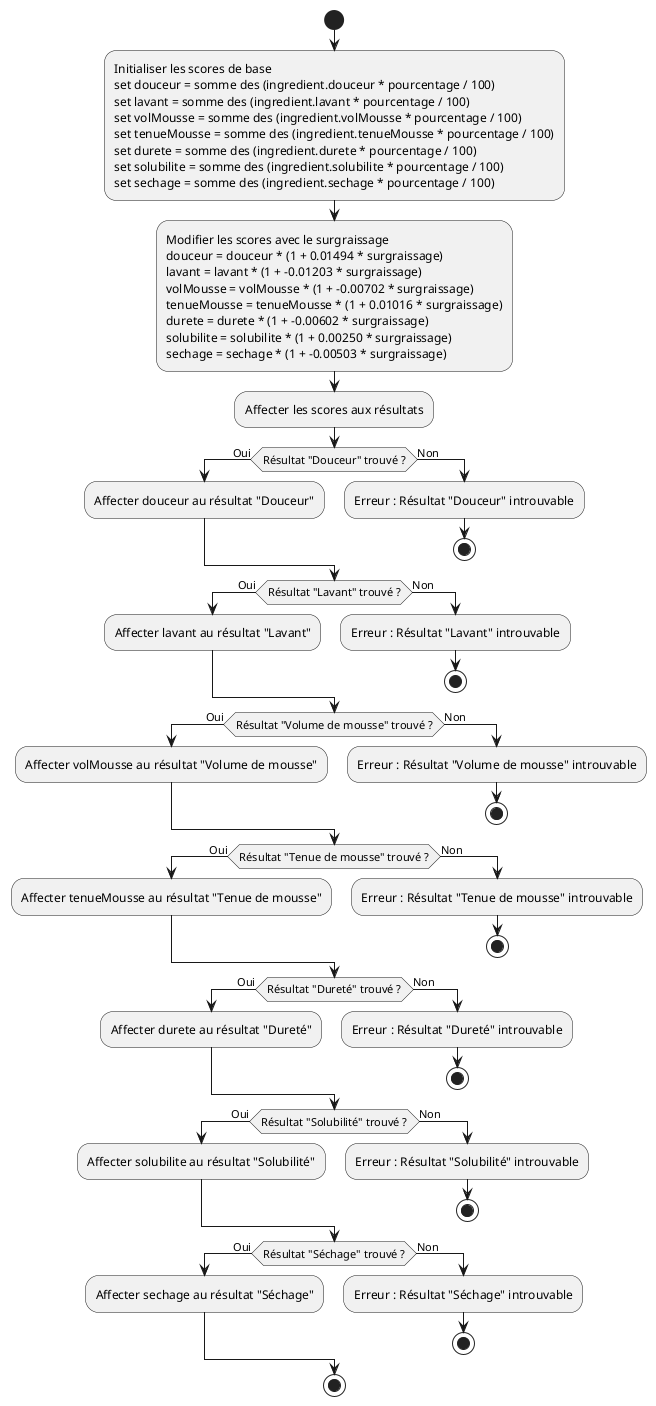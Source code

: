 @startuml
start

:Initialiser les scores de base
set douceur = somme des (ingredient.douceur * pourcentage / 100)
set lavant = somme des (ingredient.lavant * pourcentage / 100)
set volMousse = somme des (ingredient.volMousse * pourcentage / 100)
set tenueMousse = somme des (ingredient.tenueMousse * pourcentage / 100)
set durete = somme des (ingredient.durete * pourcentage / 100)
set solubilite = somme des (ingredient.solubilite * pourcentage / 100)
set sechage = somme des (ingredient.sechage * pourcentage / 100);

:Modifier les scores avec le surgraissage
douceur = douceur * (1 + 0.01494 * surgraissage)
lavant = lavant * (1 + -0.01203 * surgraissage)
volMousse = volMousse * (1 + -0.00702 * surgraissage)
tenueMousse = tenueMousse * (1 + 0.01016 * surgraissage)
durete = durete * (1 + -0.00602 * surgraissage)
solubilite = solubilite * (1 + 0.00250 * surgraissage)
sechage = sechage * (1 + -0.00503 * surgraissage);

:Affecter les scores aux résultats;
if (Résultat "Douceur" trouvé ?) then (Oui)
    :Affecter douceur au résultat "Douceur";
else (Non)
    :Erreur : Résultat "Douceur" introuvable;
    stop
endif

if (Résultat "Lavant" trouvé ?) then (Oui)
    :Affecter lavant au résultat "Lavant";
else (Non)
    :Erreur : Résultat "Lavant" introuvable;
    stop
endif

if (Résultat "Volume de mousse" trouvé ?) then (Oui)
    :Affecter volMousse au résultat "Volume de mousse";
else (Non)
    :Erreur : Résultat "Volume de mousse" introuvable;
    stop
endif

if (Résultat "Tenue de mousse" trouvé ?) then (Oui)
    :Affecter tenueMousse au résultat "Tenue de mousse";
else (Non)
    :Erreur : Résultat "Tenue de mousse" introuvable;
    stop
endif

if (Résultat "Dureté" trouvé ?) then (Oui)
    :Affecter durete au résultat "Dureté";
else (Non)
    :Erreur : Résultat "Dureté" introuvable;
    stop
endif

if (Résultat "Solubilité" trouvé ?) then (Oui)
    :Affecter solubilite au résultat "Solubilité";
else (Non)
    :Erreur : Résultat "Solubilité" introuvable;
    stop
endif

if (Résultat "Séchage" trouvé ?) then (Oui)
    :Affecter sechage au résultat "Séchage";
else (Non)
    :Erreur : Résultat "Séchage" introuvable;
    stop
endif

stop
@enduml

